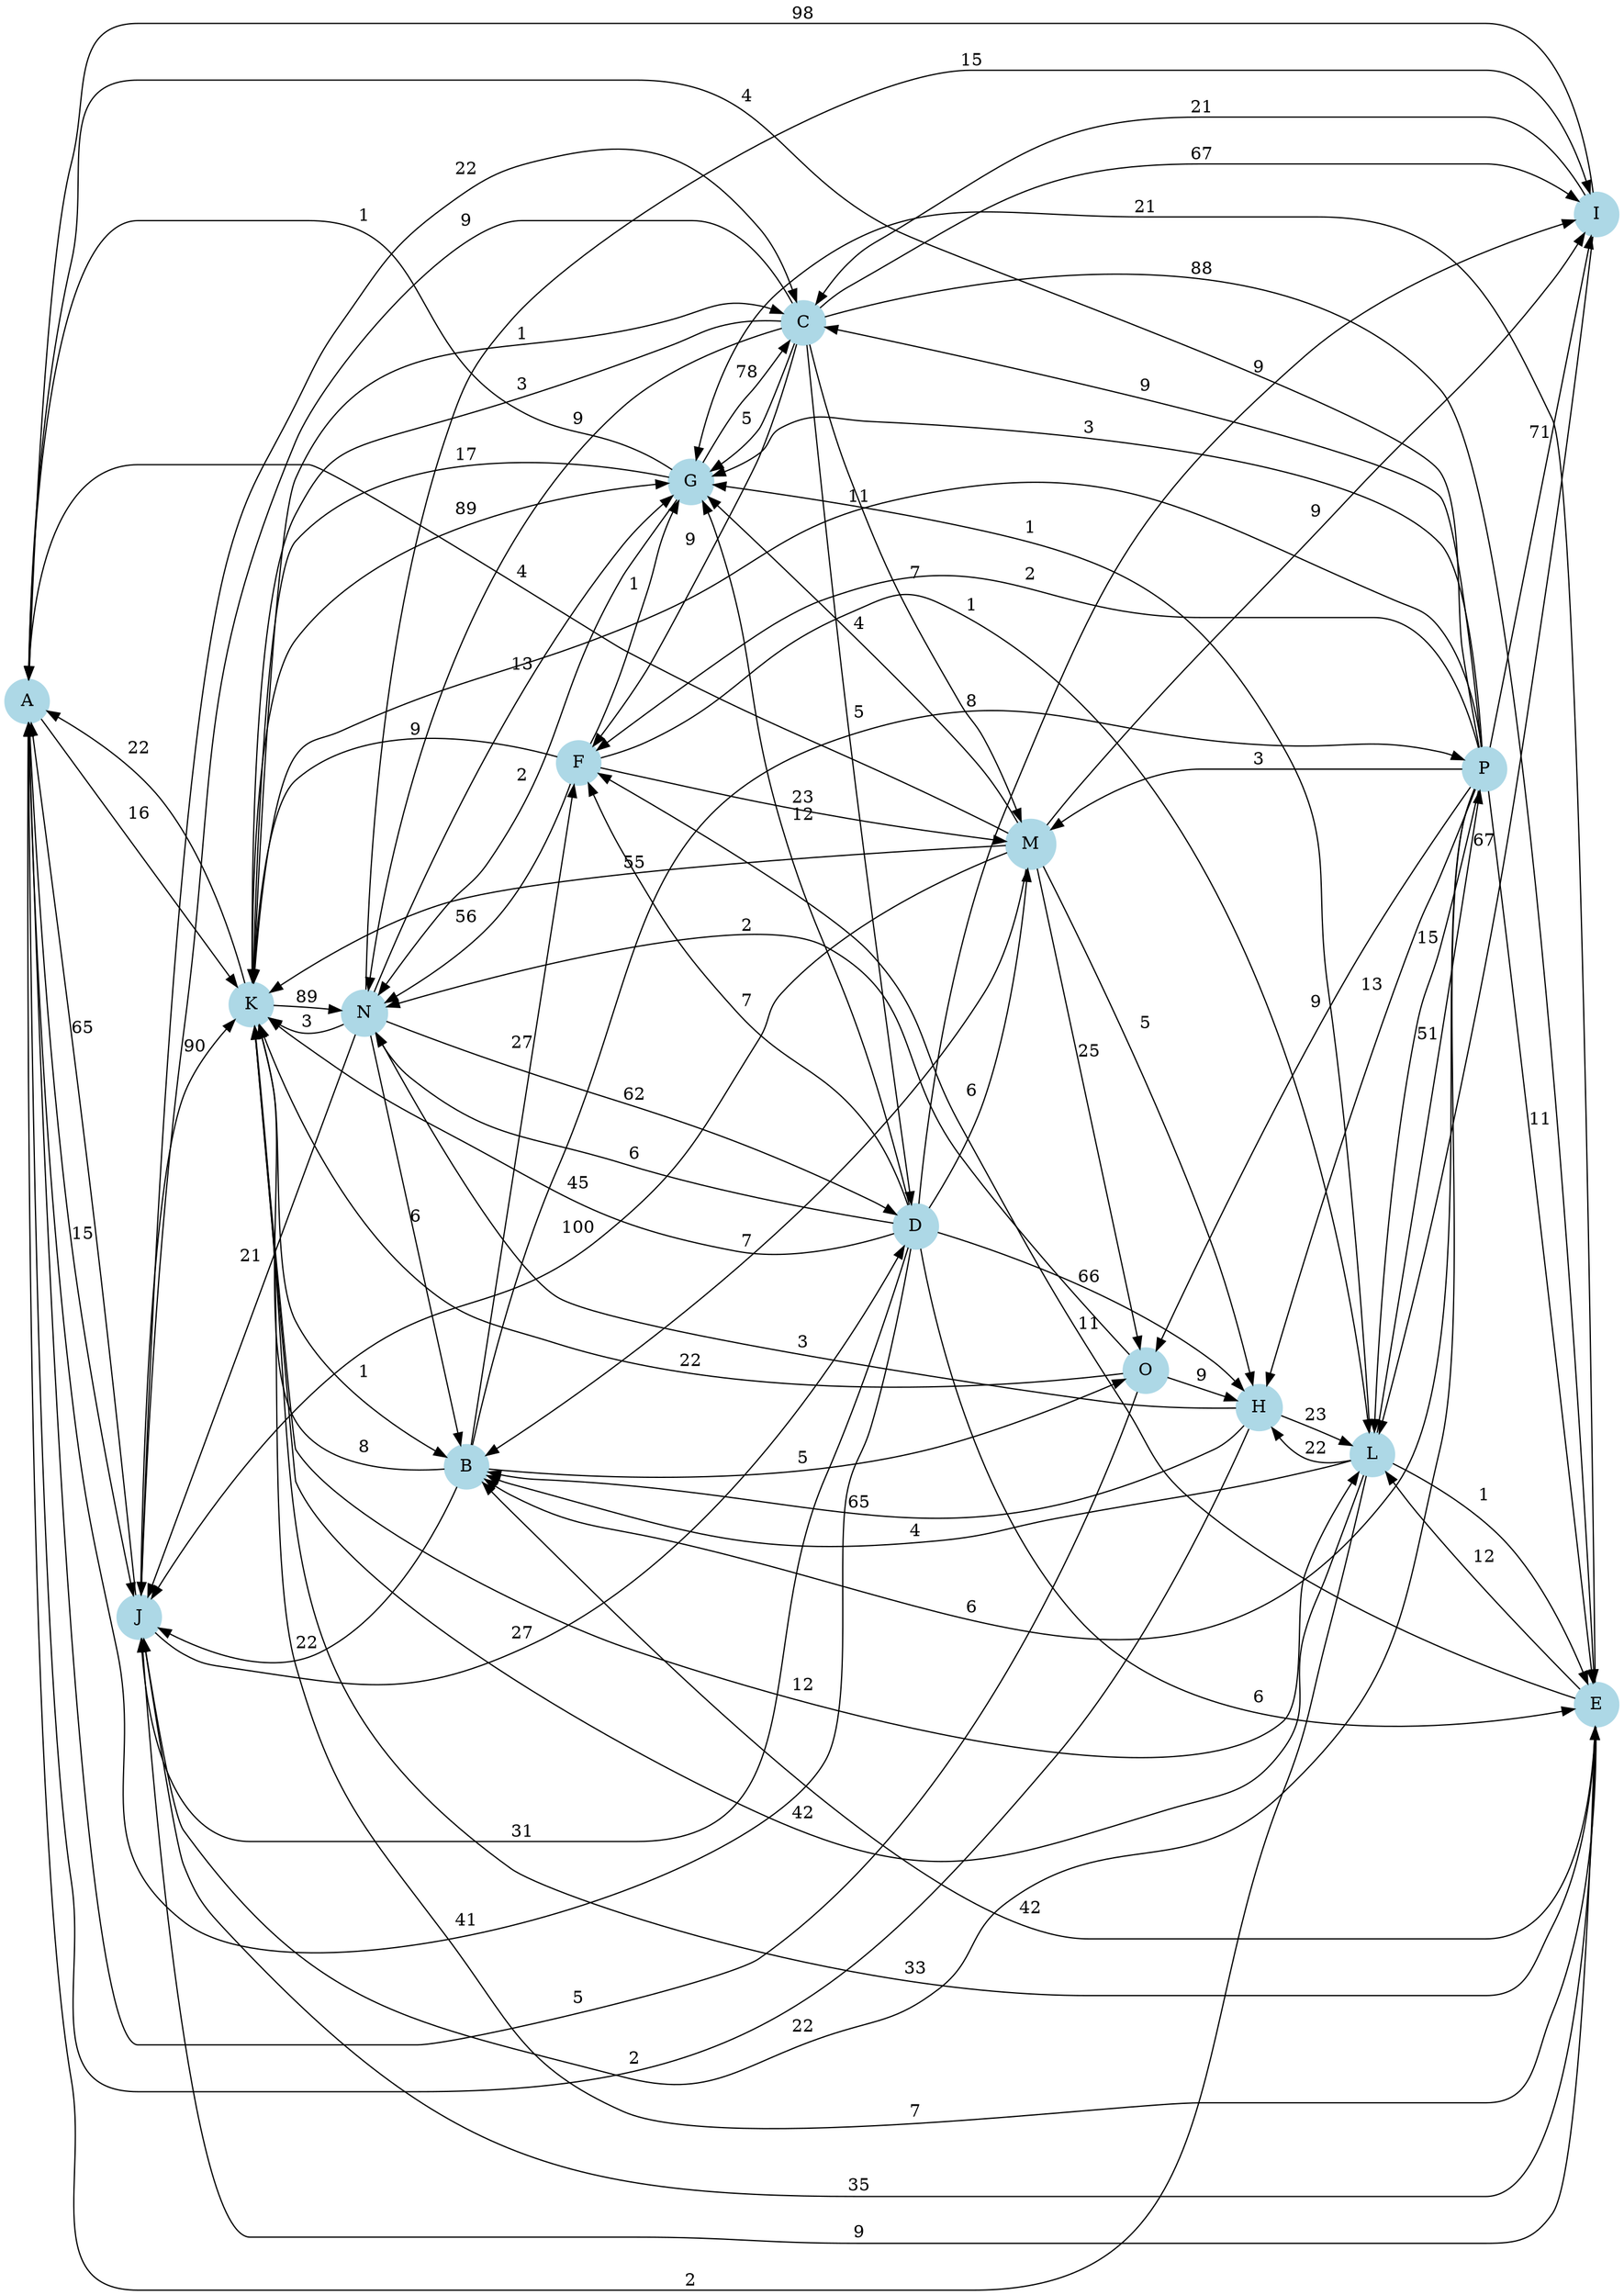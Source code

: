 digraph G {
  rankdir=LR;
  node [shape=circle, style=filled, color=lightblue];
  "A";
  "B";
  "C";
  "D";
  "E";
  "F";
  "G";
  "H";
  "I";
  "J";
  "K";
  "L";
  "M";
  "N";
  "O";
  "P";
  "A" -> "J" [label="15"];
  "A" -> "K" [label="16"];
  "B" -> "F" [label="27"];
  "B" -> "J" [label="22"];
  "B" -> "K" [label="8"];
  "B" -> "O" [label="5"];
  "B" -> "P" [label="8"];
  "C" -> "D" [label="5"];
  "C" -> "E" [label="88"];
  "C" -> "F" [label="9"];
  "C" -> "G" [label="5"];
  "C" -> "I" [label="67"];
  "C" -> "J" [label="9"];
  "C" -> "K" [label="3"];
  "C" -> "M" [label="7"];
  "C" -> "N" [label="9"];
  "D" -> "A" [label="41"];
  "D" -> "E" [label="6"];
  "D" -> "F" [label="7"];
  "D" -> "G" [label="12"];
  "D" -> "H" [label="66"];
  "D" -> "I" [label="9"];
  "D" -> "J" [label="31"];
  "D" -> "K" [label="45"];
  "D" -> "M" [label="6"];
  "D" -> "N" [label="6"];
  "E" -> "B" [label="42"];
  "E" -> "F" [label="11"];
  "E" -> "G" [label="21"];
  "E" -> "J" [label="9"];
  "E" -> "K" [label="7"];
  "E" -> "L" [label="12"];
  "F" -> "G" [label="1"];
  "F" -> "K" [label="9"];
  "F" -> "L" [label="1"];
  "F" -> "M" [label="23"];
  "F" -> "N" [label="56"];
  "G" -> "A" [label="1"];
  "G" -> "C" [label="78"];
  "G" -> "K" [label="17"];
  "G" -> "N" [label="2"];
  "H" -> "A" [label="2"];
  "H" -> "B" [label="65"];
  "H" -> "L" [label="23"];
  "H" -> "N" [label="3"];
  "I" -> "A" [label="98"];
  "I" -> "C" [label="21"];
  "I" -> "L" [label="67"];
  "J" -> "A" [label="65"];
  "J" -> "C" [label="22"];
  "J" -> "D" [label="27"];
  "J" -> "E" [label="35"];
  "J" -> "K" [label="90"];
  "K" -> "A" [label="22"];
  "K" -> "B" [label="1"];
  "K" -> "C" [label="1"];
  "K" -> "E" [label="33"];
  "K" -> "G" [label="89"];
  "K" -> "L" [label="12"];
  "K" -> "N" [label="89"];
  "L" -> "A" [label="2"];
  "L" -> "B" [label="4"];
  "L" -> "E" [label="1"];
  "L" -> "G" [label="1"];
  "L" -> "H" [label="22"];
  "L" -> "K" [label="42"];
  "L" -> "P" [label="51"];
  "M" -> "A" [label="4"];
  "M" -> "B" [label="7"];
  "M" -> "G" [label="4"];
  "M" -> "H" [label="5"];
  "M" -> "I" [label="9"];
  "M" -> "J" [label="100"];
  "M" -> "K" [label="55"];
  "M" -> "O" [label="25"];
  "N" -> "B" [label="6"];
  "N" -> "D" [label="62"];
  "N" -> "G" [label="13"];
  "N" -> "I" [label="15"];
  "N" -> "J" [label="21"];
  "N" -> "K" [label="3"];
  "O" -> "A" [label="5"];
  "O" -> "H" [label="9"];
  "O" -> "K" [label="22"];
  "O" -> "N" [label="2"];
  "P" -> "A" [label="4"];
  "P" -> "B" [label="6"];
  "P" -> "C" [label="9"];
  "P" -> "E" [label="11"];
  "P" -> "F" [label="2"];
  "P" -> "G" [label="3"];
  "P" -> "H" [label="13"];
  "P" -> "I" [label="71"];
  "P" -> "J" [label="22"];
  "P" -> "K" [label="11"];
  "P" -> "L" [label="15"];
  "P" -> "M" [label="3"];
  "P" -> "O" [label="9"];
}

